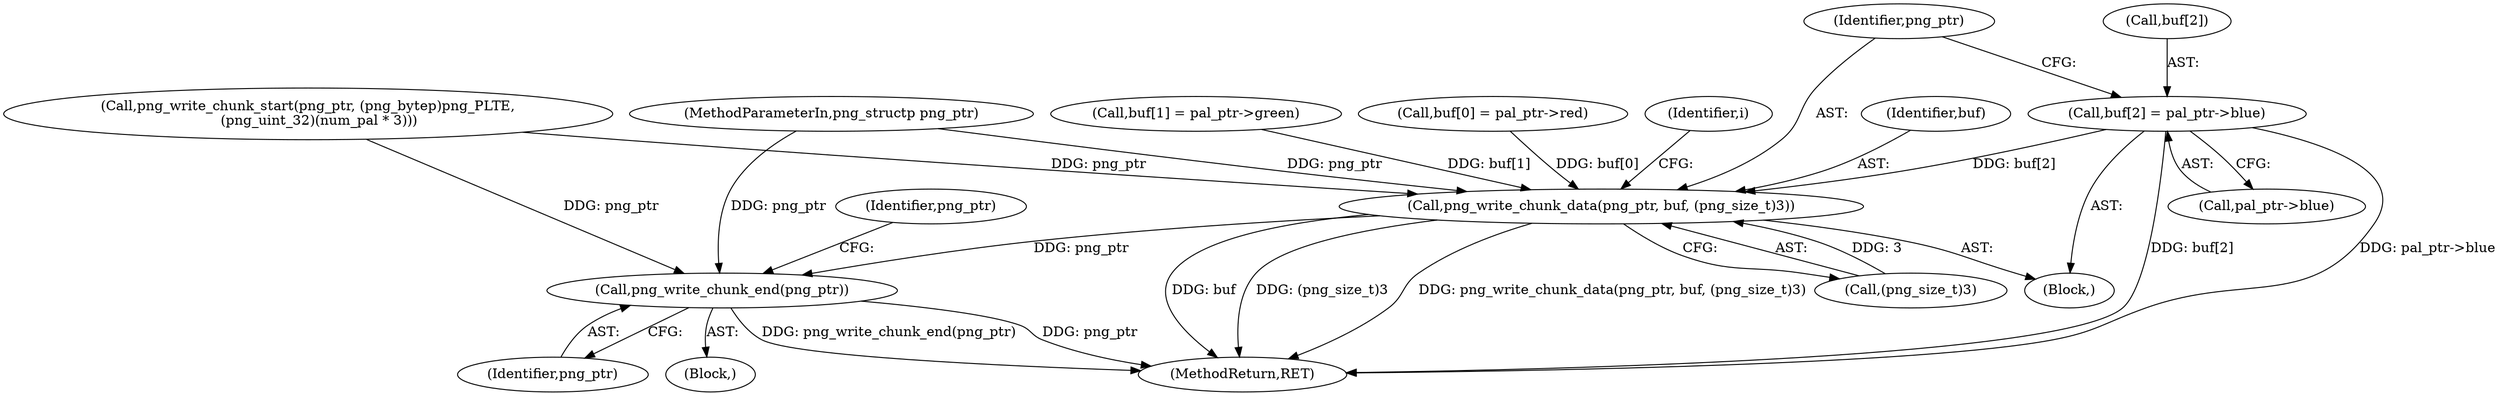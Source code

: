 digraph "0_Chrome_7f3d85b096f66870a15b37c2f40b219b2e292693_31@array" {
"1000211" [label="(Call,buf[2] = pal_ptr->blue)"];
"1000218" [label="(Call,png_write_chunk_data(png_ptr, buf, (png_size_t)3))"];
"1000224" [label="(Call,png_write_chunk_end(png_ptr))"];
"1000193" [label="(Identifier,i)"];
"1000219" [label="(Identifier,png_ptr)"];
"1000218" [label="(Call,png_write_chunk_data(png_ptr, buf, (png_size_t)3))"];
"1000102" [label="(MethodParameterIn,png_structp png_ptr)"];
"1000231" [label="(MethodReturn,RET)"];
"1000220" [label="(Identifier,buf)"];
"1000212" [label="(Call,buf[2])"];
"1000225" [label="(Identifier,png_ptr)"];
"1000204" [label="(Call,buf[1] = pal_ptr->green)"];
"1000170" [label="(Call,png_write_chunk_start(png_ptr, (png_bytep)png_PLTE,\n     (png_uint_32)(num_pal * 3)))"];
"1000215" [label="(Call,pal_ptr->blue)"];
"1000211" [label="(Call,buf[2] = pal_ptr->blue)"];
"1000105" [label="(Block,)"];
"1000197" [label="(Call,buf[0] = pal_ptr->red)"];
"1000224" [label="(Call,png_write_chunk_end(png_ptr))"];
"1000221" [label="(Call,(png_size_t)3)"];
"1000228" [label="(Identifier,png_ptr)"];
"1000196" [label="(Block,)"];
"1000211" -> "1000196"  [label="AST: "];
"1000211" -> "1000215"  [label="CFG: "];
"1000212" -> "1000211"  [label="AST: "];
"1000215" -> "1000211"  [label="AST: "];
"1000219" -> "1000211"  [label="CFG: "];
"1000211" -> "1000231"  [label="DDG: buf[2]"];
"1000211" -> "1000231"  [label="DDG: pal_ptr->blue"];
"1000211" -> "1000218"  [label="DDG: buf[2]"];
"1000218" -> "1000196"  [label="AST: "];
"1000218" -> "1000221"  [label="CFG: "];
"1000219" -> "1000218"  [label="AST: "];
"1000220" -> "1000218"  [label="AST: "];
"1000221" -> "1000218"  [label="AST: "];
"1000193" -> "1000218"  [label="CFG: "];
"1000218" -> "1000231"  [label="DDG: (png_size_t)3"];
"1000218" -> "1000231"  [label="DDG: png_write_chunk_data(png_ptr, buf, (png_size_t)3)"];
"1000218" -> "1000231"  [label="DDG: buf"];
"1000170" -> "1000218"  [label="DDG: png_ptr"];
"1000102" -> "1000218"  [label="DDG: png_ptr"];
"1000204" -> "1000218"  [label="DDG: buf[1]"];
"1000197" -> "1000218"  [label="DDG: buf[0]"];
"1000221" -> "1000218"  [label="DDG: 3"];
"1000218" -> "1000224"  [label="DDG: png_ptr"];
"1000224" -> "1000105"  [label="AST: "];
"1000224" -> "1000225"  [label="CFG: "];
"1000225" -> "1000224"  [label="AST: "];
"1000228" -> "1000224"  [label="CFG: "];
"1000224" -> "1000231"  [label="DDG: png_ptr"];
"1000224" -> "1000231"  [label="DDG: png_write_chunk_end(png_ptr)"];
"1000170" -> "1000224"  [label="DDG: png_ptr"];
"1000102" -> "1000224"  [label="DDG: png_ptr"];
}
